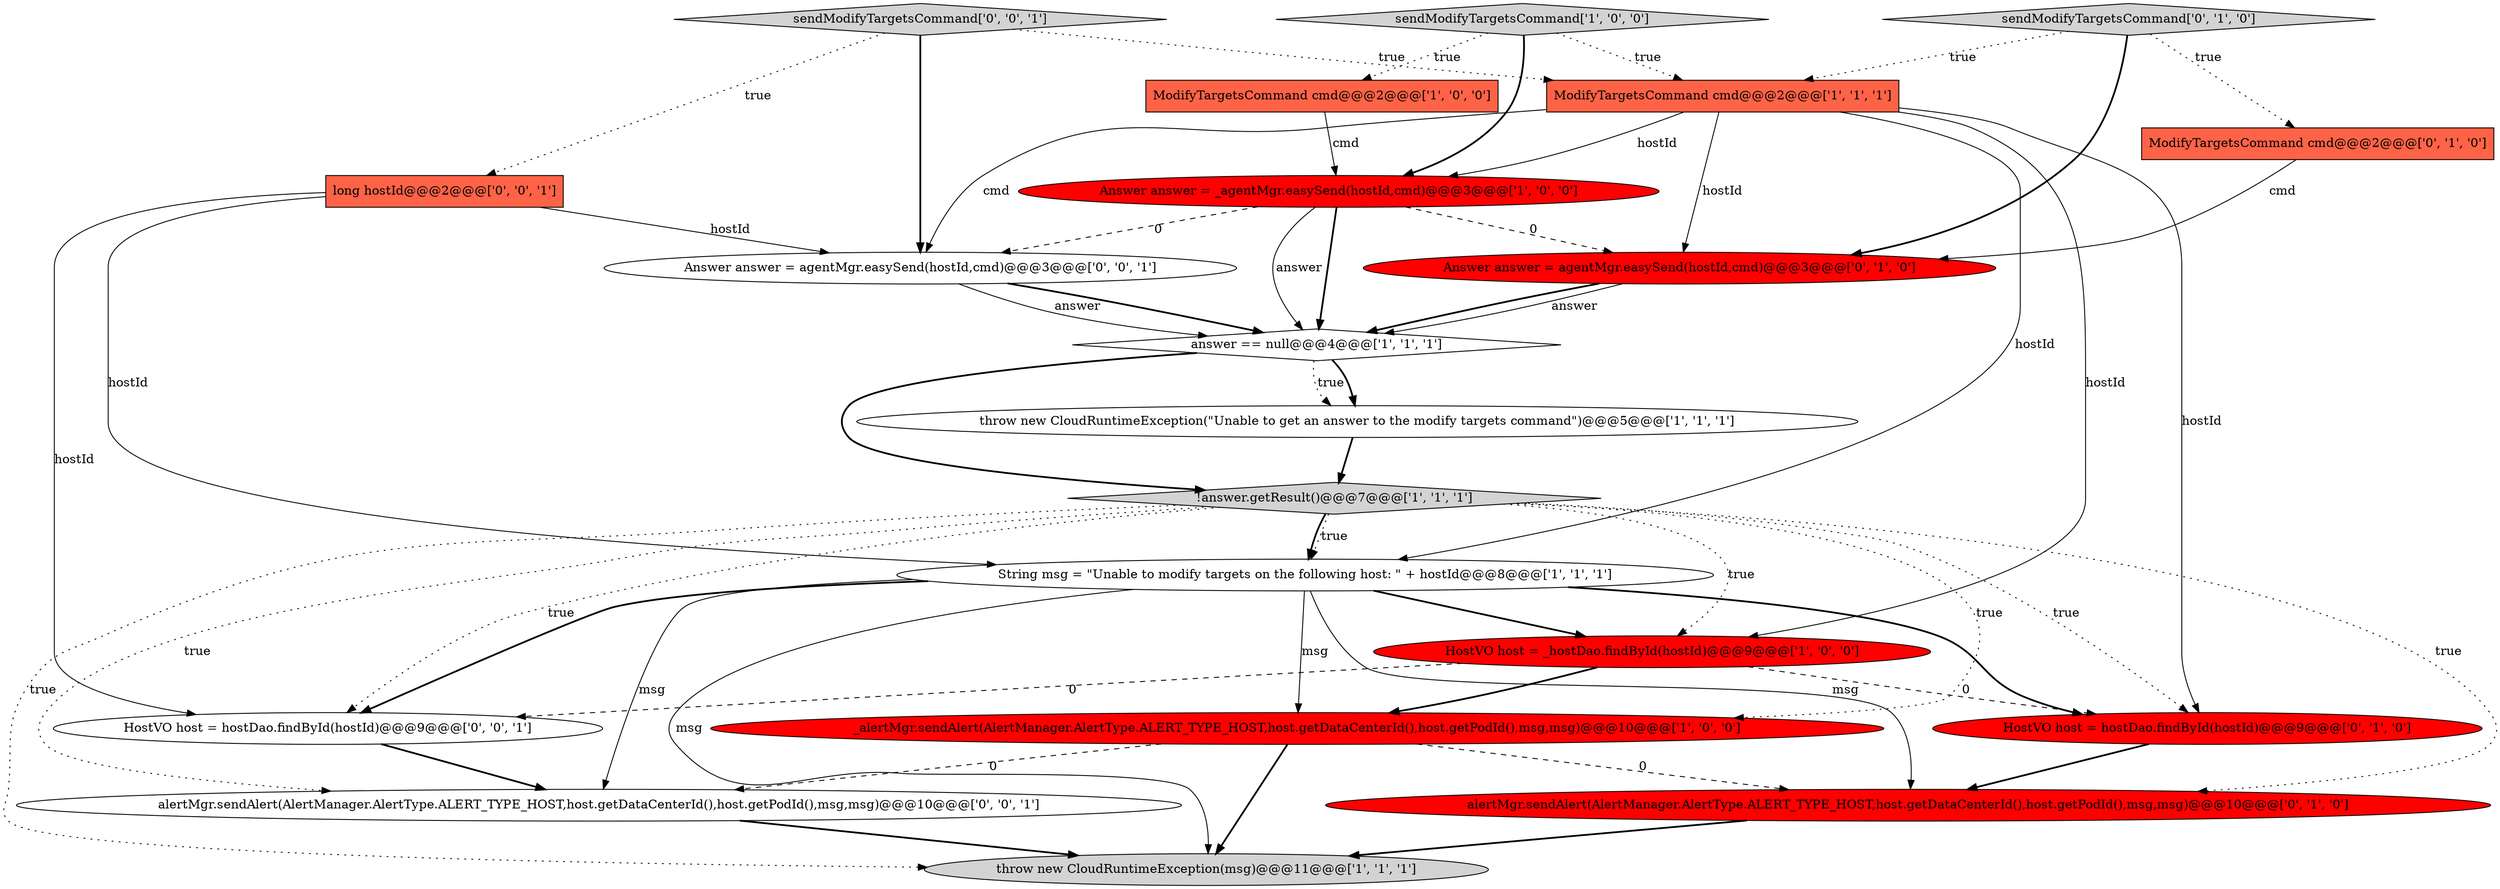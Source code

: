 digraph {
8 [style = filled, label = "_alertMgr.sendAlert(AlertManager.AlertType.ALERT_TYPE_HOST,host.getDataCenterId(),host.getPodId(),msg,msg)@@@10@@@['1', '0', '0']", fillcolor = red, shape = ellipse image = "AAA1AAABBB1BBB"];
3 [style = filled, label = "String msg = \"Unable to modify targets on the following host: \" + hostId@@@8@@@['1', '1', '1']", fillcolor = white, shape = ellipse image = "AAA0AAABBB1BBB"];
5 [style = filled, label = "throw new CloudRuntimeException(msg)@@@11@@@['1', '1', '1']", fillcolor = lightgray, shape = ellipse image = "AAA0AAABBB1BBB"];
6 [style = filled, label = "HostVO host = _hostDao.findById(hostId)@@@9@@@['1', '0', '0']", fillcolor = red, shape = ellipse image = "AAA1AAABBB1BBB"];
18 [style = filled, label = "Answer answer = agentMgr.easySend(hostId,cmd)@@@3@@@['0', '0', '1']", fillcolor = white, shape = ellipse image = "AAA0AAABBB3BBB"];
17 [style = filled, label = "long hostId@@@2@@@['0', '0', '1']", fillcolor = tomato, shape = box image = "AAA0AAABBB3BBB"];
1 [style = filled, label = "!answer.getResult()@@@7@@@['1', '1', '1']", fillcolor = lightgray, shape = diamond image = "AAA0AAABBB1BBB"];
20 [style = filled, label = "alertMgr.sendAlert(AlertManager.AlertType.ALERT_TYPE_HOST,host.getDataCenterId(),host.getPodId(),msg,msg)@@@10@@@['0', '0', '1']", fillcolor = white, shape = ellipse image = "AAA0AAABBB3BBB"];
19 [style = filled, label = "HostVO host = hostDao.findById(hostId)@@@9@@@['0', '0', '1']", fillcolor = white, shape = ellipse image = "AAA0AAABBB3BBB"];
11 [style = filled, label = "Answer answer = agentMgr.easySend(hostId,cmd)@@@3@@@['0', '1', '0']", fillcolor = red, shape = ellipse image = "AAA1AAABBB2BBB"];
16 [style = filled, label = "sendModifyTargetsCommand['0', '0', '1']", fillcolor = lightgray, shape = diamond image = "AAA0AAABBB3BBB"];
2 [style = filled, label = "ModifyTargetsCommand cmd@@@2@@@['1', '0', '0']", fillcolor = tomato, shape = box image = "AAA0AAABBB1BBB"];
7 [style = filled, label = "Answer answer = _agentMgr.easySend(hostId,cmd)@@@3@@@['1', '0', '0']", fillcolor = red, shape = ellipse image = "AAA1AAABBB1BBB"];
9 [style = filled, label = "ModifyTargetsCommand cmd@@@2@@@['1', '1', '1']", fillcolor = tomato, shape = box image = "AAA0AAABBB1BBB"];
13 [style = filled, label = "ModifyTargetsCommand cmd@@@2@@@['0', '1', '0']", fillcolor = tomato, shape = box image = "AAA0AAABBB2BBB"];
10 [style = filled, label = "sendModifyTargetsCommand['1', '0', '0']", fillcolor = lightgray, shape = diamond image = "AAA0AAABBB1BBB"];
4 [style = filled, label = "throw new CloudRuntimeException(\"Unable to get an answer to the modify targets command\")@@@5@@@['1', '1', '1']", fillcolor = white, shape = ellipse image = "AAA0AAABBB1BBB"];
15 [style = filled, label = "alertMgr.sendAlert(AlertManager.AlertType.ALERT_TYPE_HOST,host.getDataCenterId(),host.getPodId(),msg,msg)@@@10@@@['0', '1', '0']", fillcolor = red, shape = ellipse image = "AAA1AAABBB2BBB"];
14 [style = filled, label = "HostVO host = hostDao.findById(hostId)@@@9@@@['0', '1', '0']", fillcolor = red, shape = ellipse image = "AAA1AAABBB2BBB"];
0 [style = filled, label = "answer == null@@@4@@@['1', '1', '1']", fillcolor = white, shape = diamond image = "AAA0AAABBB1BBB"];
12 [style = filled, label = "sendModifyTargetsCommand['0', '1', '0']", fillcolor = lightgray, shape = diamond image = "AAA0AAABBB2BBB"];
2->7 [style = solid, label="cmd"];
9->11 [style = solid, label="hostId"];
16->9 [style = dotted, label="true"];
16->18 [style = bold, label=""];
18->0 [style = solid, label="answer"];
7->18 [style = dashed, label="0"];
17->19 [style = solid, label="hostId"];
9->3 [style = solid, label="hostId"];
19->20 [style = bold, label=""];
16->17 [style = dotted, label="true"];
3->14 [style = bold, label=""];
0->4 [style = dotted, label="true"];
12->11 [style = bold, label=""];
8->15 [style = dashed, label="0"];
1->3 [style = bold, label=""];
7->11 [style = dashed, label="0"];
8->20 [style = dashed, label="0"];
3->6 [style = bold, label=""];
7->0 [style = bold, label=""];
1->14 [style = dotted, label="true"];
6->14 [style = dashed, label="0"];
3->8 [style = solid, label="msg"];
17->18 [style = solid, label="hostId"];
10->9 [style = dotted, label="true"];
10->7 [style = bold, label=""];
1->19 [style = dotted, label="true"];
15->5 [style = bold, label=""];
9->6 [style = solid, label="hostId"];
20->5 [style = bold, label=""];
3->5 [style = solid, label="msg"];
1->3 [style = dotted, label="true"];
13->11 [style = solid, label="cmd"];
17->3 [style = solid, label="hostId"];
11->0 [style = bold, label=""];
9->7 [style = solid, label="hostId"];
12->13 [style = dotted, label="true"];
9->14 [style = solid, label="hostId"];
8->5 [style = bold, label=""];
3->19 [style = bold, label=""];
10->2 [style = dotted, label="true"];
0->4 [style = bold, label=""];
0->1 [style = bold, label=""];
9->18 [style = solid, label="cmd"];
1->15 [style = dotted, label="true"];
3->20 [style = solid, label="msg"];
6->8 [style = bold, label=""];
11->0 [style = solid, label="answer"];
1->8 [style = dotted, label="true"];
6->19 [style = dashed, label="0"];
3->15 [style = solid, label="msg"];
1->6 [style = dotted, label="true"];
14->15 [style = bold, label=""];
4->1 [style = bold, label=""];
1->5 [style = dotted, label="true"];
1->20 [style = dotted, label="true"];
18->0 [style = bold, label=""];
7->0 [style = solid, label="answer"];
12->9 [style = dotted, label="true"];
}
